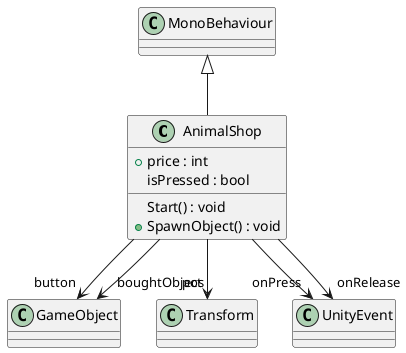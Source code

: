 @startuml
class AnimalShop {
    + price : int
    isPressed : bool
    Start() : void
    + SpawnObject() : void
}
MonoBehaviour <|-- AnimalShop
AnimalShop --> "button" GameObject
AnimalShop --> "boughtObject" GameObject
AnimalShop --> "pos" Transform
AnimalShop --> "onPress" UnityEvent
AnimalShop --> "onRelease" UnityEvent
@enduml
